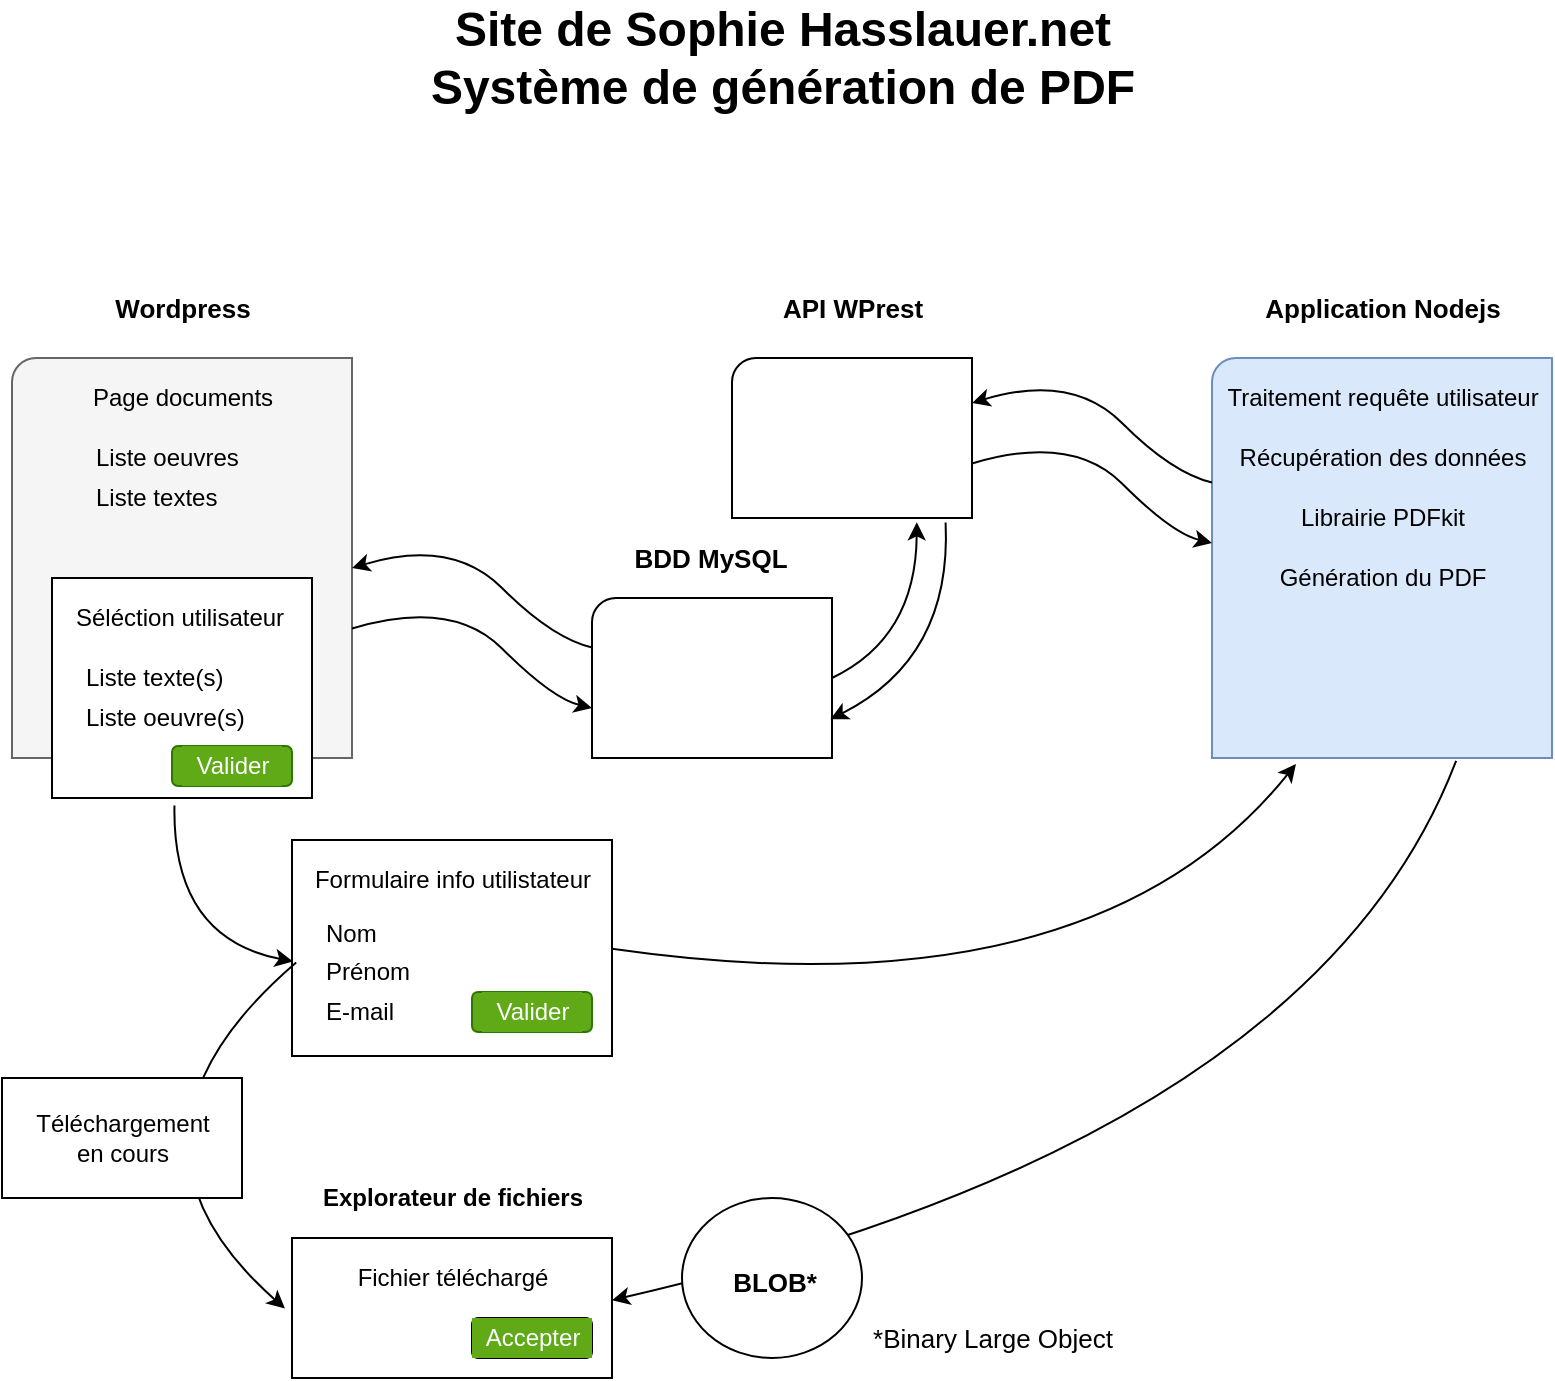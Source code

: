 <mxfile version="17.5.0" type="github">
  <diagram id="kgpKYQtTHZ0yAKxKKP6v" name="Page-1">
    <mxGraphModel dx="1038" dy="513" grid="1" gridSize="10" guides="1" tooltips="1" connect="1" arrows="1" fold="1" page="1" pageScale="1" pageWidth="850" pageHeight="1100" math="0" shadow="0">
      <root>
        <mxCell id="0" />
        <mxCell id="1" parent="0" />
        <mxCell id="cXcOY9eNEaaMnFAnV8CQ-2" value="" style="verticalLabelPosition=bottom;verticalAlign=top;html=1;shape=mxgraph.basic.corner_round_rect;dx=6;fillColor=#f5f5f5;fontColor=#333333;strokeColor=#666666;" vertex="1" parent="1">
          <mxGeometry x="40" y="210" width="170" height="200" as="geometry" />
        </mxCell>
        <mxCell id="cXcOY9eNEaaMnFAnV8CQ-3" value="" style="verticalLabelPosition=bottom;verticalAlign=top;html=1;shape=mxgraph.basic.corner_round_rect;dx=6;" vertex="1" parent="1">
          <mxGeometry x="330" y="330" width="120" height="80" as="geometry" />
        </mxCell>
        <mxCell id="cXcOY9eNEaaMnFAnV8CQ-4" value="" style="verticalLabelPosition=bottom;verticalAlign=top;html=1;shape=mxgraph.basic.corner_round_rect;dx=6;" vertex="1" parent="1">
          <mxGeometry x="400" y="210" width="120" height="80" as="geometry" />
        </mxCell>
        <mxCell id="cXcOY9eNEaaMnFAnV8CQ-6" value="Wordpress" style="text;html=1;align=center;verticalAlign=middle;resizable=0;points=[];autosize=1;strokeColor=none;fillColor=none;fontStyle=1;fontSize=13;" vertex="1" parent="1">
          <mxGeometry x="85" y="175" width="80" height="20" as="geometry" />
        </mxCell>
        <mxCell id="cXcOY9eNEaaMnFAnV8CQ-7" value="Application Nodejs" style="text;html=1;align=center;verticalAlign=middle;resizable=0;points=[];autosize=1;strokeColor=none;fillColor=none;fontStyle=1;fontSize=13;" vertex="1" parent="1">
          <mxGeometry x="660" y="175" width="130" height="20" as="geometry" />
        </mxCell>
        <mxCell id="cXcOY9eNEaaMnFAnV8CQ-8" value="API WPrest" style="text;html=1;align=center;verticalAlign=middle;resizable=0;points=[];autosize=1;strokeColor=none;fillColor=none;fontStyle=1;fontSize=13;" vertex="1" parent="1">
          <mxGeometry x="415" y="175" width="90" height="20" as="geometry" />
        </mxCell>
        <mxCell id="cXcOY9eNEaaMnFAnV8CQ-9" value="BDD MySQL" style="text;html=1;align=center;verticalAlign=middle;resizable=0;points=[];autosize=1;strokeColor=none;fillColor=none;fontStyle=1;fontSize=13;" vertex="1" parent="1">
          <mxGeometry x="344" y="300" width="90" height="20" as="geometry" />
        </mxCell>
        <mxCell id="cXcOY9eNEaaMnFAnV8CQ-10" value="Site de Sophie Hasslauer.net&lt;br&gt;Système de génération de PDF" style="text;strokeColor=none;fillColor=none;html=1;fontSize=24;fontStyle=1;verticalAlign=middle;align=center;spacing=2;" vertex="1" parent="1">
          <mxGeometry x="375" y="40" width="100" height="40" as="geometry" />
        </mxCell>
        <mxCell id="cXcOY9eNEaaMnFAnV8CQ-11" value="" style="verticalLabelPosition=bottom;verticalAlign=top;html=1;shape=mxgraph.basic.corner_round_rect;dx=6;fillColor=#dae8fc;strokeColor=#6c8ebf;" vertex="1" parent="1">
          <mxGeometry x="640" y="210" width="170" height="200" as="geometry" />
        </mxCell>
        <mxCell id="cXcOY9eNEaaMnFAnV8CQ-12" value="Page documents" style="text;html=1;align=center;verticalAlign=middle;resizable=0;points=[];autosize=1;strokeColor=none;fillColor=none;" vertex="1" parent="1">
          <mxGeometry x="70" y="220" width="110" height="20" as="geometry" />
        </mxCell>
        <mxCell id="cXcOY9eNEaaMnFAnV8CQ-13" value="Liste oeuvres" style="text;html=1;align=left;verticalAlign=middle;resizable=0;points=[];autosize=1;strokeColor=none;fillColor=none;" vertex="1" parent="1">
          <mxGeometry x="80" y="250" width="90" height="20" as="geometry" />
        </mxCell>
        <mxCell id="cXcOY9eNEaaMnFAnV8CQ-14" value="Liste textes" style="text;html=1;align=left;verticalAlign=middle;resizable=0;points=[];autosize=1;strokeColor=none;fillColor=none;" vertex="1" parent="1">
          <mxGeometry x="80" y="270" width="80" height="20" as="geometry" />
        </mxCell>
        <mxCell id="cXcOY9eNEaaMnFAnV8CQ-17" value="" style="verticalLabelPosition=bottom;verticalAlign=top;html=1;shape=mxgraph.basic.rect;fillColor2=none;strokeWidth=1;size=20;indent=5;" vertex="1" parent="1">
          <mxGeometry x="60" y="320" width="130" height="110" as="geometry" />
        </mxCell>
        <mxCell id="cXcOY9eNEaaMnFAnV8CQ-18" value="Séléction utilisateur" style="text;html=1;align=left;verticalAlign=middle;resizable=0;points=[];autosize=1;strokeColor=none;fillColor=none;" vertex="1" parent="1">
          <mxGeometry x="70" y="330" width="120" height="20" as="geometry" />
        </mxCell>
        <mxCell id="cXcOY9eNEaaMnFAnV8CQ-19" value="Liste oeuvre(s)" style="text;html=1;align=left;verticalAlign=middle;resizable=0;points=[];autosize=1;strokeColor=none;fillColor=none;" vertex="1" parent="1">
          <mxGeometry x="75" y="380" width="90" height="20" as="geometry" />
        </mxCell>
        <mxCell id="cXcOY9eNEaaMnFAnV8CQ-20" value="Liste texte(s)" style="text;html=1;align=left;verticalAlign=middle;resizable=0;points=[];autosize=1;strokeColor=none;fillColor=none;" vertex="1" parent="1">
          <mxGeometry x="75" y="360" width="80" height="20" as="geometry" />
        </mxCell>
        <mxCell id="cXcOY9eNEaaMnFAnV8CQ-21" value="" style="verticalLabelPosition=bottom;verticalAlign=top;html=1;shape=mxgraph.basic.rect;fillColor2=none;strokeWidth=1;size=20;indent=5;" vertex="1" parent="1">
          <mxGeometry x="180" y="451" width="160" height="108" as="geometry" />
        </mxCell>
        <mxCell id="cXcOY9eNEaaMnFAnV8CQ-22" value="Formulaire info utilistateur" style="text;html=1;align=center;verticalAlign=middle;resizable=0;points=[];autosize=1;strokeColor=none;fillColor=none;" vertex="1" parent="1">
          <mxGeometry x="185" y="461" width="150" height="20" as="geometry" />
        </mxCell>
        <mxCell id="cXcOY9eNEaaMnFAnV8CQ-23" value="Prénom" style="text;html=1;align=left;verticalAlign=middle;resizable=0;points=[];autosize=1;strokeColor=none;fillColor=none;" vertex="1" parent="1">
          <mxGeometry x="195" y="507" width="60" height="20" as="geometry" />
        </mxCell>
        <mxCell id="cXcOY9eNEaaMnFAnV8CQ-24" value="Nom" style="text;html=1;align=left;verticalAlign=middle;resizable=0;points=[];autosize=1;strokeColor=none;fillColor=none;" vertex="1" parent="1">
          <mxGeometry x="195" y="488" width="40" height="20" as="geometry" />
        </mxCell>
        <mxCell id="cXcOY9eNEaaMnFAnV8CQ-26" value="E-mail" style="text;html=1;align=left;verticalAlign=middle;resizable=0;points=[];autosize=1;strokeColor=none;fillColor=none;" vertex="1" parent="1">
          <mxGeometry x="195" y="527" width="50" height="20" as="geometry" />
        </mxCell>
        <mxCell id="cXcOY9eNEaaMnFAnV8CQ-29" value="" style="curved=1;endArrow=classic;html=1;rounded=0;entryX=0.003;entryY=0.562;entryDx=0;entryDy=0;entryPerimeter=0;exitX=0.471;exitY=1.034;exitDx=0;exitDy=0;exitPerimeter=0;" edge="1" parent="1" source="cXcOY9eNEaaMnFAnV8CQ-17" target="cXcOY9eNEaaMnFAnV8CQ-21">
          <mxGeometry width="50" height="50" relative="1" as="geometry">
            <mxPoint x="105" y="535" as="sourcePoint" />
            <mxPoint x="155" y="485" as="targetPoint" />
            <Array as="points">
              <mxPoint x="120" y="500" />
            </Array>
          </mxGeometry>
        </mxCell>
        <mxCell id="cXcOY9eNEaaMnFAnV8CQ-30" value="" style="curved=1;endArrow=classic;html=1;rounded=0;entryX=0.247;entryY=1.015;entryDx=0;entryDy=0;entryPerimeter=0;exitX=1;exitY=0.504;exitDx=0;exitDy=0;exitPerimeter=0;" edge="1" parent="1" source="cXcOY9eNEaaMnFAnV8CQ-21" target="cXcOY9eNEaaMnFAnV8CQ-11">
          <mxGeometry width="50" height="50" relative="1" as="geometry">
            <mxPoint x="380" y="510" as="sourcePoint" />
            <mxPoint x="560.48" y="538.88" as="targetPoint" />
            <Array as="points">
              <mxPoint x="580" y="540" />
            </Array>
          </mxGeometry>
        </mxCell>
        <mxCell id="cXcOY9eNEaaMnFAnV8CQ-31" value="" style="curved=1;endArrow=classic;html=1;rounded=0;entryX=1;entryY=0.5;entryDx=0;entryDy=0;entryPerimeter=0;" edge="1" parent="1">
          <mxGeometry width="50" height="50" relative="1" as="geometry">
            <mxPoint x="640" y="272.262" as="sourcePoint" />
            <mxPoint x="520" y="232.5" as="targetPoint" />
            <Array as="points">
              <mxPoint x="620" y="267.5" />
              <mxPoint x="570" y="217.5" />
            </Array>
          </mxGeometry>
        </mxCell>
        <mxCell id="cXcOY9eNEaaMnFAnV8CQ-32" value="" style="curved=1;endArrow=classic;html=1;rounded=0;entryX=1;entryY=0.5;entryDx=0;entryDy=0;entryPerimeter=0;" edge="1" parent="1">
          <mxGeometry width="50" height="50" relative="1" as="geometry">
            <mxPoint x="520" y="262.74" as="sourcePoint" />
            <mxPoint x="640" y="302.502" as="targetPoint" />
            <Array as="points">
              <mxPoint x="570" y="247.74" />
              <mxPoint x="620" y="297.74" />
            </Array>
          </mxGeometry>
        </mxCell>
        <mxCell id="cXcOY9eNEaaMnFAnV8CQ-33" value="" style="curved=1;endArrow=classic;html=1;rounded=0;exitX=1;exitY=0.5;exitDx=0;exitDy=0;exitPerimeter=0;entryX=0.77;entryY=1.027;entryDx=0;entryDy=0;entryPerimeter=0;" edge="1" parent="1" source="cXcOY9eNEaaMnFAnV8CQ-3" target="cXcOY9eNEaaMnFAnV8CQ-4">
          <mxGeometry width="50" height="50" relative="1" as="geometry">
            <mxPoint x="460" y="380" as="sourcePoint" />
            <mxPoint x="510" y="330" as="targetPoint" />
            <Array as="points">
              <mxPoint x="492" y="350" />
            </Array>
          </mxGeometry>
        </mxCell>
        <mxCell id="cXcOY9eNEaaMnFAnV8CQ-34" value="" style="curved=1;endArrow=classic;html=1;rounded=0;entryX=1;entryY=0.5;entryDx=0;entryDy=0;entryPerimeter=0;" edge="1" parent="1">
          <mxGeometry width="50" height="50" relative="1" as="geometry">
            <mxPoint x="330" y="354.762" as="sourcePoint" />
            <mxPoint x="210" y="315" as="targetPoint" />
            <Array as="points">
              <mxPoint x="310" y="350" />
              <mxPoint x="260" y="300" />
            </Array>
          </mxGeometry>
        </mxCell>
        <mxCell id="cXcOY9eNEaaMnFAnV8CQ-35" value="" style="curved=1;endArrow=classic;html=1;rounded=0;entryX=1;entryY=0.5;entryDx=0;entryDy=0;entryPerimeter=0;" edge="1" parent="1">
          <mxGeometry width="50" height="50" relative="1" as="geometry">
            <mxPoint x="210" y="345.24" as="sourcePoint" />
            <mxPoint x="330" y="385.002" as="targetPoint" />
            <Array as="points">
              <mxPoint x="260" y="330.24" />
              <mxPoint x="310" y="380.24" />
            </Array>
          </mxGeometry>
        </mxCell>
        <mxCell id="cXcOY9eNEaaMnFAnV8CQ-37" value="" style="curved=1;endArrow=classic;html=1;rounded=0;exitX=0.718;exitY=1.007;exitDx=0;exitDy=0;exitPerimeter=0;entryX=1;entryY=0.444;entryDx=0;entryDy=0;entryPerimeter=0;" edge="1" parent="1" source="cXcOY9eNEaaMnFAnV8CQ-11" target="cXcOY9eNEaaMnFAnV8CQ-51">
          <mxGeometry width="50" height="50" relative="1" as="geometry">
            <mxPoint x="724.52" y="436.99" as="sourcePoint" />
            <mxPoint x="380" y="580" as="targetPoint" />
            <Array as="points">
              <mxPoint x="690" y="600" />
            </Array>
          </mxGeometry>
        </mxCell>
        <mxCell id="cXcOY9eNEaaMnFAnV8CQ-38" value="Librairie PDFkit" style="text;html=1;align=center;verticalAlign=middle;resizable=0;points=[];autosize=1;strokeColor=none;fillColor=none;" vertex="1" parent="1">
          <mxGeometry x="675" y="280" width="100" height="20" as="geometry" />
        </mxCell>
        <mxCell id="cXcOY9eNEaaMnFAnV8CQ-39" value="" style="ellipse;whiteSpace=wrap;html=1;" vertex="1" parent="1">
          <mxGeometry x="375" y="630" width="90" height="80" as="geometry" />
        </mxCell>
        <mxCell id="cXcOY9eNEaaMnFAnV8CQ-40" value="BLOB*" style="text;html=1;align=center;verticalAlign=middle;resizable=0;points=[];autosize=1;strokeColor=none;fillColor=none;fontStyle=1;fontSize=13;" vertex="1" parent="1">
          <mxGeometry x="391" y="662" width="60" height="20" as="geometry" />
        </mxCell>
        <mxCell id="cXcOY9eNEaaMnFAnV8CQ-44" value="Traitement requête utilisateur" style="text;html=1;align=center;verticalAlign=middle;resizable=0;points=[];autosize=1;strokeColor=none;fillColor=none;" vertex="1" parent="1">
          <mxGeometry x="640" y="220" width="170" height="20" as="geometry" />
        </mxCell>
        <mxCell id="cXcOY9eNEaaMnFAnV8CQ-45" value="*Binary Large Object" style="text;html=1;align=center;verticalAlign=middle;resizable=0;points=[];autosize=1;strokeColor=none;fillColor=none;fontSize=13;" vertex="1" parent="1">
          <mxGeometry x="460" y="690" width="140" height="20" as="geometry" />
        </mxCell>
        <mxCell id="cXcOY9eNEaaMnFAnV8CQ-49" value="Récupération des données" style="text;html=1;align=center;verticalAlign=middle;resizable=0;points=[];autosize=1;strokeColor=none;fillColor=none;" vertex="1" parent="1">
          <mxGeometry x="645" y="250" width="160" height="20" as="geometry" />
        </mxCell>
        <mxCell id="cXcOY9eNEaaMnFAnV8CQ-50" value="Génération du PDF" style="text;html=1;align=center;verticalAlign=middle;resizable=0;points=[];autosize=1;strokeColor=none;fillColor=none;" vertex="1" parent="1">
          <mxGeometry x="665" y="310" width="120" height="20" as="geometry" />
        </mxCell>
        <mxCell id="cXcOY9eNEaaMnFAnV8CQ-51" value="" style="verticalLabelPosition=bottom;verticalAlign=top;html=1;shape=mxgraph.basic.rect;fillColor2=none;strokeWidth=1;size=20;indent=5;" vertex="1" parent="1">
          <mxGeometry x="180" y="650" width="160" height="70" as="geometry" />
        </mxCell>
        <mxCell id="cXcOY9eNEaaMnFAnV8CQ-52" value="Explorateur de fichiers" style="text;html=1;align=center;verticalAlign=middle;resizable=0;points=[];autosize=1;strokeColor=none;fillColor=none;fontStyle=1" vertex="1" parent="1">
          <mxGeometry x="185" y="620" width="150" height="20" as="geometry" />
        </mxCell>
        <mxCell id="cXcOY9eNEaaMnFAnV8CQ-54" value="" style="curved=1;endArrow=classic;html=1;rounded=0;fontSize=13;entryX=-0.022;entryY=0.504;entryDx=0;entryDy=0;entryPerimeter=0;exitX=0.013;exitY=0.567;exitDx=0;exitDy=0;exitPerimeter=0;" edge="1" parent="1" source="cXcOY9eNEaaMnFAnV8CQ-21" target="cXcOY9eNEaaMnFAnV8CQ-51">
          <mxGeometry width="50" height="50" relative="1" as="geometry">
            <mxPoint x="90" y="600" as="sourcePoint" />
            <mxPoint x="140" y="550" as="targetPoint" />
            <Array as="points">
              <mxPoint x="80" y="600" />
            </Array>
          </mxGeometry>
        </mxCell>
        <mxCell id="cXcOY9eNEaaMnFAnV8CQ-55" value="" style="rounded=0;whiteSpace=wrap;html=1;fontSize=13;" vertex="1" parent="1">
          <mxGeometry x="35" y="570" width="120" height="60" as="geometry" />
        </mxCell>
        <mxCell id="cXcOY9eNEaaMnFAnV8CQ-56" value="Téléchargement&lt;br&gt;en cours" style="text;html=1;align=center;verticalAlign=middle;resizable=0;points=[];autosize=1;strokeColor=none;fillColor=none;" vertex="1" parent="1">
          <mxGeometry x="45" y="585" width="100" height="30" as="geometry" />
        </mxCell>
        <mxCell id="cXcOY9eNEaaMnFAnV8CQ-57" value="" style="curved=1;endArrow=classic;html=1;rounded=0;exitX=0.89;exitY=1.028;exitDx=0;exitDy=0;exitPerimeter=0;entryX=0.993;entryY=0.758;entryDx=0;entryDy=0;entryPerimeter=0;" edge="1" parent="1" source="cXcOY9eNEaaMnFAnV8CQ-4" target="cXcOY9eNEaaMnFAnV8CQ-3">
          <mxGeometry width="50" height="50" relative="1" as="geometry">
            <mxPoint x="502.4" y="302.16" as="sourcePoint" />
            <mxPoint x="460" y="380" as="targetPoint" />
            <Array as="points">
              <mxPoint x="510" y="360" />
            </Array>
          </mxGeometry>
        </mxCell>
        <mxCell id="cXcOY9eNEaaMnFAnV8CQ-58" value="Fichier téléchargé" style="text;html=1;align=center;verticalAlign=middle;resizable=0;points=[];autosize=1;strokeColor=none;fillColor=none;" vertex="1" parent="1">
          <mxGeometry x="205" y="660" width="110" height="20" as="geometry" />
        </mxCell>
        <mxCell id="cXcOY9eNEaaMnFAnV8CQ-59" value="" style="rounded=1;whiteSpace=wrap;html=1;fontSize=13;" vertex="1" parent="1">
          <mxGeometry x="270" y="690" width="60" height="20" as="geometry" />
        </mxCell>
        <mxCell id="cXcOY9eNEaaMnFAnV8CQ-60" value="Accepter" style="text;html=1;align=center;verticalAlign=middle;resizable=0;points=[];autosize=1;strokeColor=none;fillColor=#60a917;fontColor=#ffffff;" vertex="1" parent="1">
          <mxGeometry x="270" y="690" width="60" height="20" as="geometry" />
        </mxCell>
        <mxCell id="cXcOY9eNEaaMnFAnV8CQ-62" value="" style="rounded=1;whiteSpace=wrap;html=1;fontSize=13;fillColor=#60a917;fontColor=#ffffff;strokeColor=#2D7600;" vertex="1" parent="1">
          <mxGeometry x="270" y="527" width="60" height="20" as="geometry" />
        </mxCell>
        <mxCell id="cXcOY9eNEaaMnFAnV8CQ-63" value="Valider" style="text;html=1;align=center;verticalAlign=middle;resizable=0;points=[];autosize=1;strokeColor=none;fillColor=#60a917;fontColor=#ffffff;" vertex="1" parent="1">
          <mxGeometry x="275" y="527" width="50" height="20" as="geometry" />
        </mxCell>
        <mxCell id="cXcOY9eNEaaMnFAnV8CQ-64" value="" style="rounded=1;whiteSpace=wrap;html=1;fontSize=13;fillColor=#60a917;fontColor=#ffffff;strokeColor=#2D7600;" vertex="1" parent="1">
          <mxGeometry x="120" y="404" width="60" height="20" as="geometry" />
        </mxCell>
        <mxCell id="cXcOY9eNEaaMnFAnV8CQ-65" value="Valider" style="text;html=1;align=center;verticalAlign=middle;resizable=0;points=[];autosize=1;strokeColor=none;fillColor=#60a917;fontColor=#ffffff;" vertex="1" parent="1">
          <mxGeometry x="125" y="404" width="50" height="20" as="geometry" />
        </mxCell>
      </root>
    </mxGraphModel>
  </diagram>
</mxfile>
